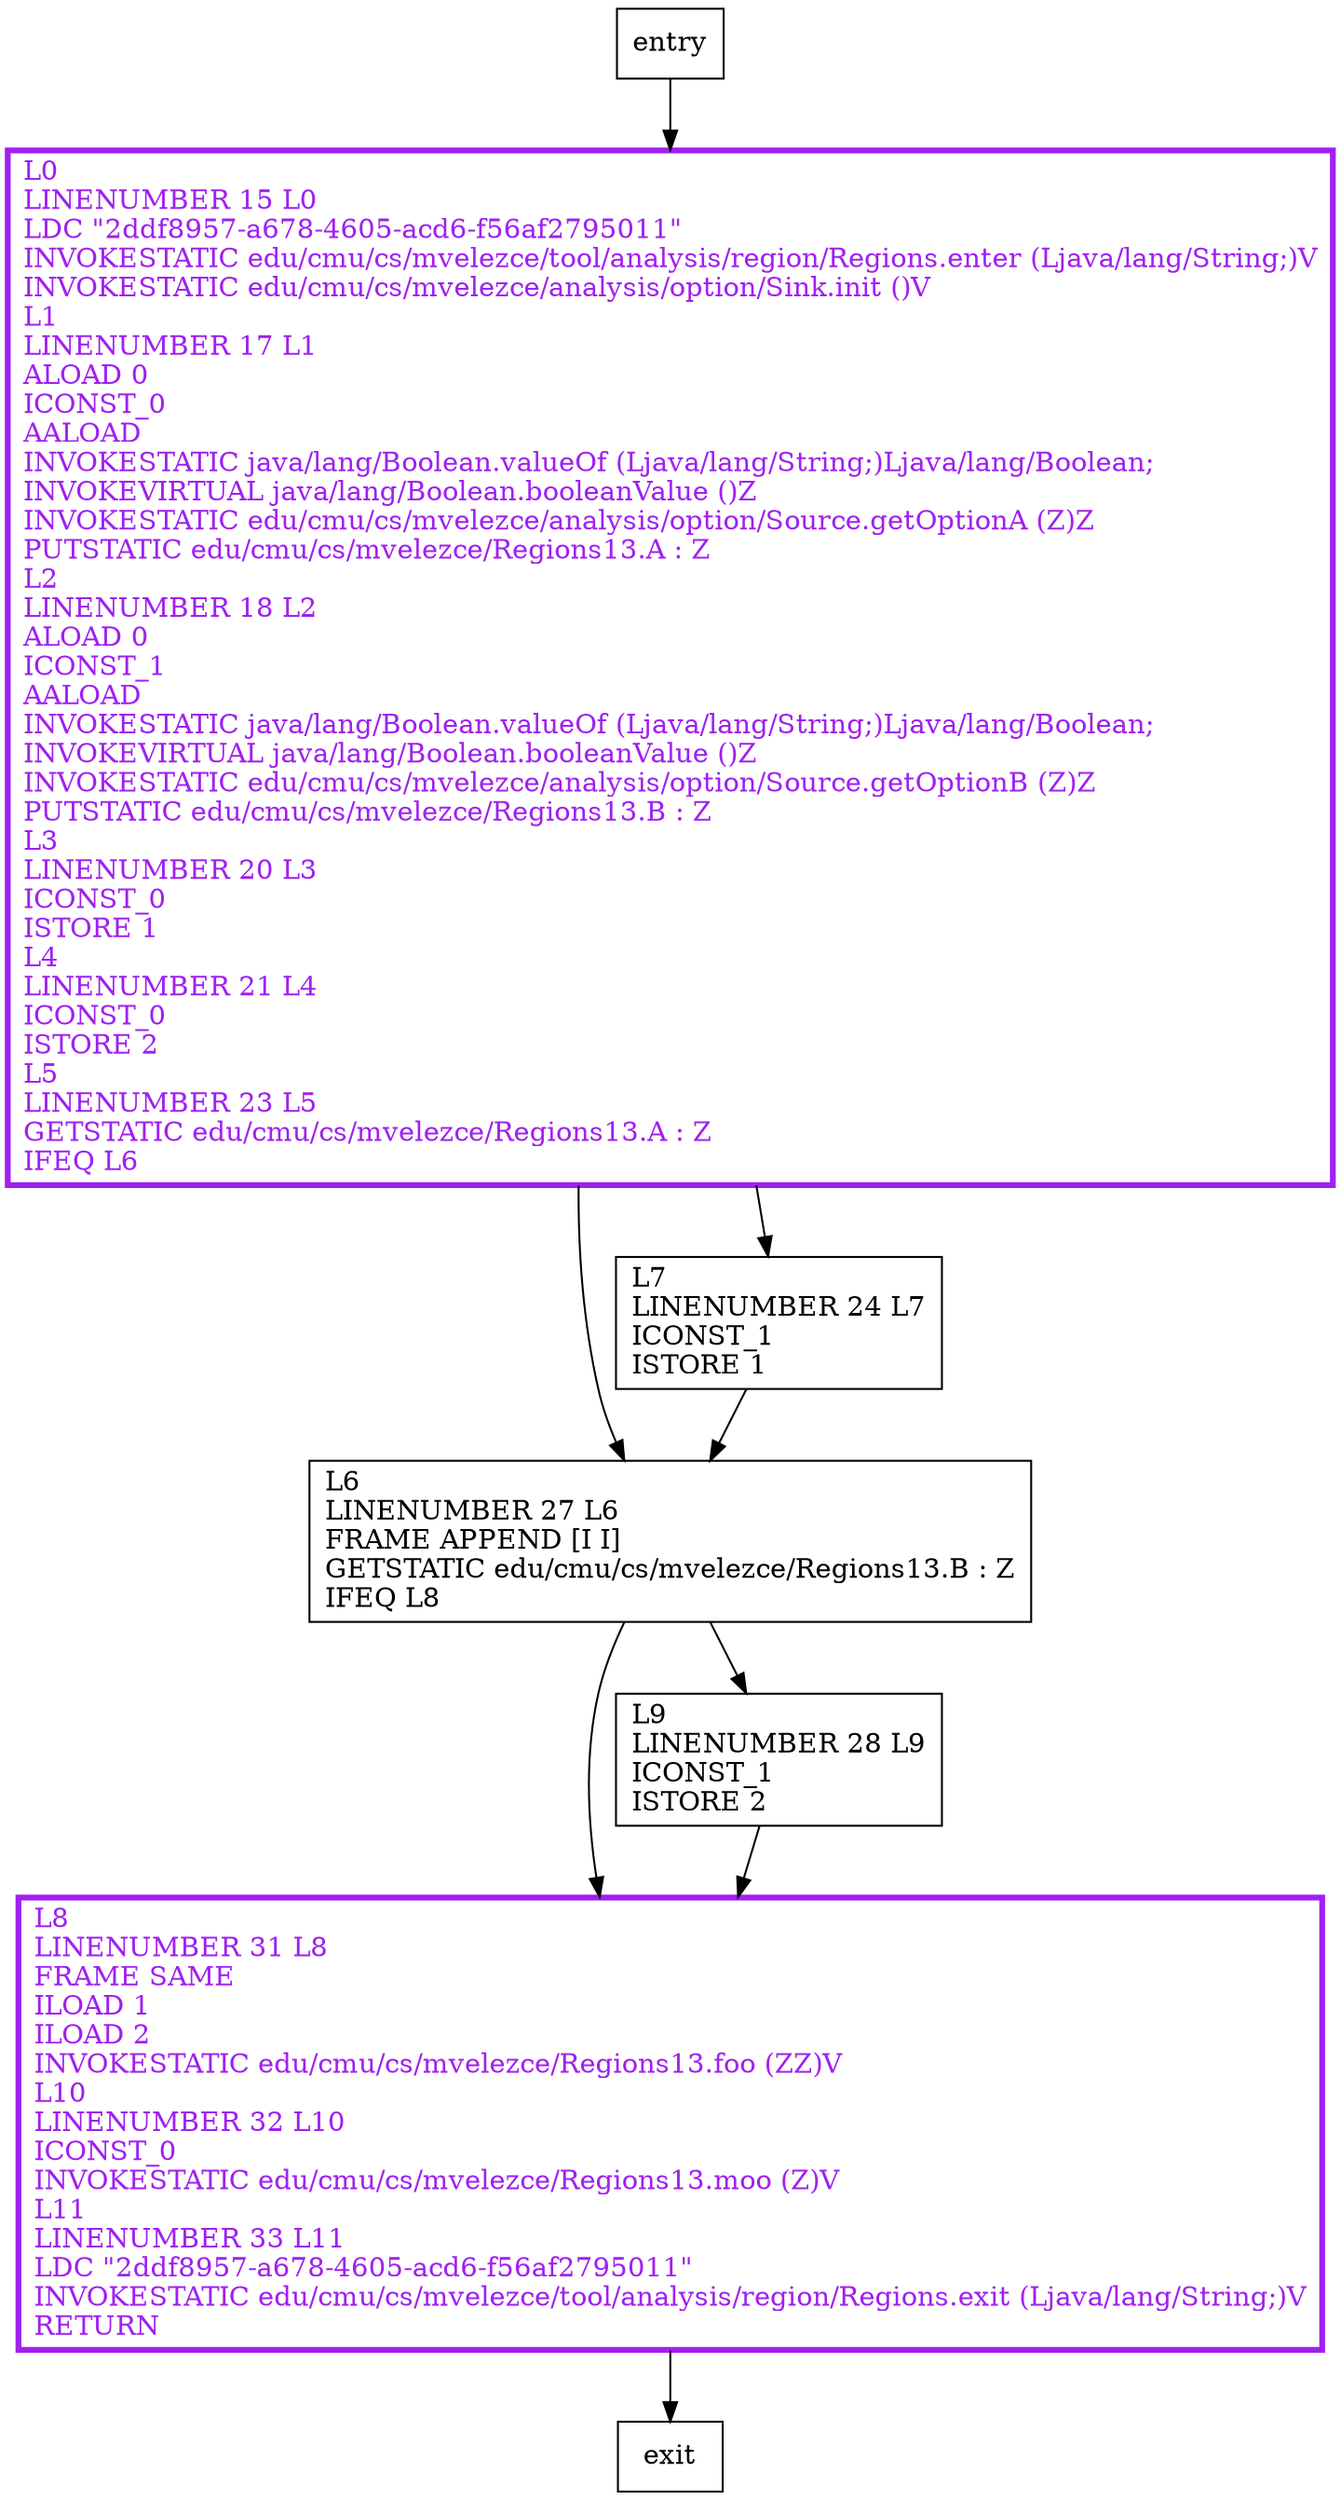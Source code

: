 digraph main {
node [shape=record];
1808048433 [label="L0\lLINENUMBER 15 L0\lLDC \"2ddf8957-a678-4605-acd6-f56af2795011\"\lINVOKESTATIC edu/cmu/cs/mvelezce/tool/analysis/region/Regions.enter (Ljava/lang/String;)V\lINVOKESTATIC edu/cmu/cs/mvelezce/analysis/option/Sink.init ()V\lL1\lLINENUMBER 17 L1\lALOAD 0\lICONST_0\lAALOAD\lINVOKESTATIC java/lang/Boolean.valueOf (Ljava/lang/String;)Ljava/lang/Boolean;\lINVOKEVIRTUAL java/lang/Boolean.booleanValue ()Z\lINVOKESTATIC edu/cmu/cs/mvelezce/analysis/option/Source.getOptionA (Z)Z\lPUTSTATIC edu/cmu/cs/mvelezce/Regions13.A : Z\lL2\lLINENUMBER 18 L2\lALOAD 0\lICONST_1\lAALOAD\lINVOKESTATIC java/lang/Boolean.valueOf (Ljava/lang/String;)Ljava/lang/Boolean;\lINVOKEVIRTUAL java/lang/Boolean.booleanValue ()Z\lINVOKESTATIC edu/cmu/cs/mvelezce/analysis/option/Source.getOptionB (Z)Z\lPUTSTATIC edu/cmu/cs/mvelezce/Regions13.B : Z\lL3\lLINENUMBER 20 L3\lICONST_0\lISTORE 1\lL4\lLINENUMBER 21 L4\lICONST_0\lISTORE 2\lL5\lLINENUMBER 23 L5\lGETSTATIC edu/cmu/cs/mvelezce/Regions13.A : Z\lIFEQ L6\l"];
1903417429 [label="L6\lLINENUMBER 27 L6\lFRAME APPEND [I I]\lGETSTATIC edu/cmu/cs/mvelezce/Regions13.B : Z\lIFEQ L8\l"];
188893841 [label="L8\lLINENUMBER 31 L8\lFRAME SAME\lILOAD 1\lILOAD 2\lINVOKESTATIC edu/cmu/cs/mvelezce/Regions13.foo (ZZ)V\lL10\lLINENUMBER 32 L10\lICONST_0\lINVOKESTATIC edu/cmu/cs/mvelezce/Regions13.moo (Z)V\lL11\lLINENUMBER 33 L11\lLDC \"2ddf8957-a678-4605-acd6-f56af2795011\"\lINVOKESTATIC edu/cmu/cs/mvelezce/tool/analysis/region/Regions.exit (Ljava/lang/String;)V\lRETURN\l"];
1916208602 [label="L7\lLINENUMBER 24 L7\lICONST_1\lISTORE 1\l"];
1161932769 [label="L9\lLINENUMBER 28 L9\lICONST_1\lISTORE 2\l"];
entry;
exit;
entry -> 1808048433;
1808048433 -> 1903417429;
1808048433 -> 1916208602;
1903417429 -> 188893841;
1903417429 -> 1161932769;
188893841 -> exit;
1916208602 -> 1903417429;
1161932769 -> 188893841;
1808048433[fontcolor="purple", penwidth=3, color="purple"];
188893841[fontcolor="purple", penwidth=3, color="purple"];
}
